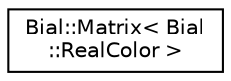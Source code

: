 digraph "Graphical Class Hierarchy"
{
  edge [fontname="Helvetica",fontsize="10",labelfontname="Helvetica",labelfontsize="10"];
  node [fontname="Helvetica",fontsize="10",shape=record];
  rankdir="LR";
  Node1 [label="Bial::Matrix\< Bial\l::RealColor \>",height=0.2,width=0.4,color="black", fillcolor="white", style="filled",URL="$class_bial_1_1_matrix.html"];
}
